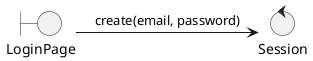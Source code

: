 @startuml
skinparam backgroundColor transparent
boundary LoginPage
control Session

(LoginPage) -> (Session): create(email, password)
@enduml
